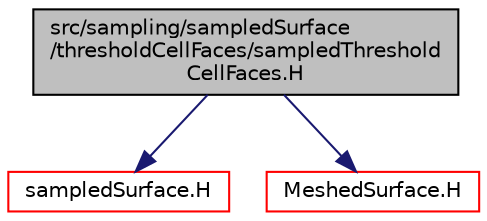 digraph "src/sampling/sampledSurface/thresholdCellFaces/sampledThresholdCellFaces.H"
{
  bgcolor="transparent";
  edge [fontname="Helvetica",fontsize="10",labelfontname="Helvetica",labelfontsize="10"];
  node [fontname="Helvetica",fontsize="10",shape=record];
  Node0 [label="src/sampling/sampledSurface\l/thresholdCellFaces/sampledThreshold\lCellFaces.H",height=0.2,width=0.4,color="black", fillcolor="grey75", style="filled", fontcolor="black"];
  Node0 -> Node1 [color="midnightblue",fontsize="10",style="solid",fontname="Helvetica"];
  Node1 [label="sampledSurface.H",height=0.2,width=0.4,color="red",URL="$a15134.html"];
  Node0 -> Node344 [color="midnightblue",fontsize="10",style="solid",fontname="Helvetica"];
  Node344 [label="MeshedSurface.H",height=0.2,width=0.4,color="red",URL="$a15362.html"];
}
